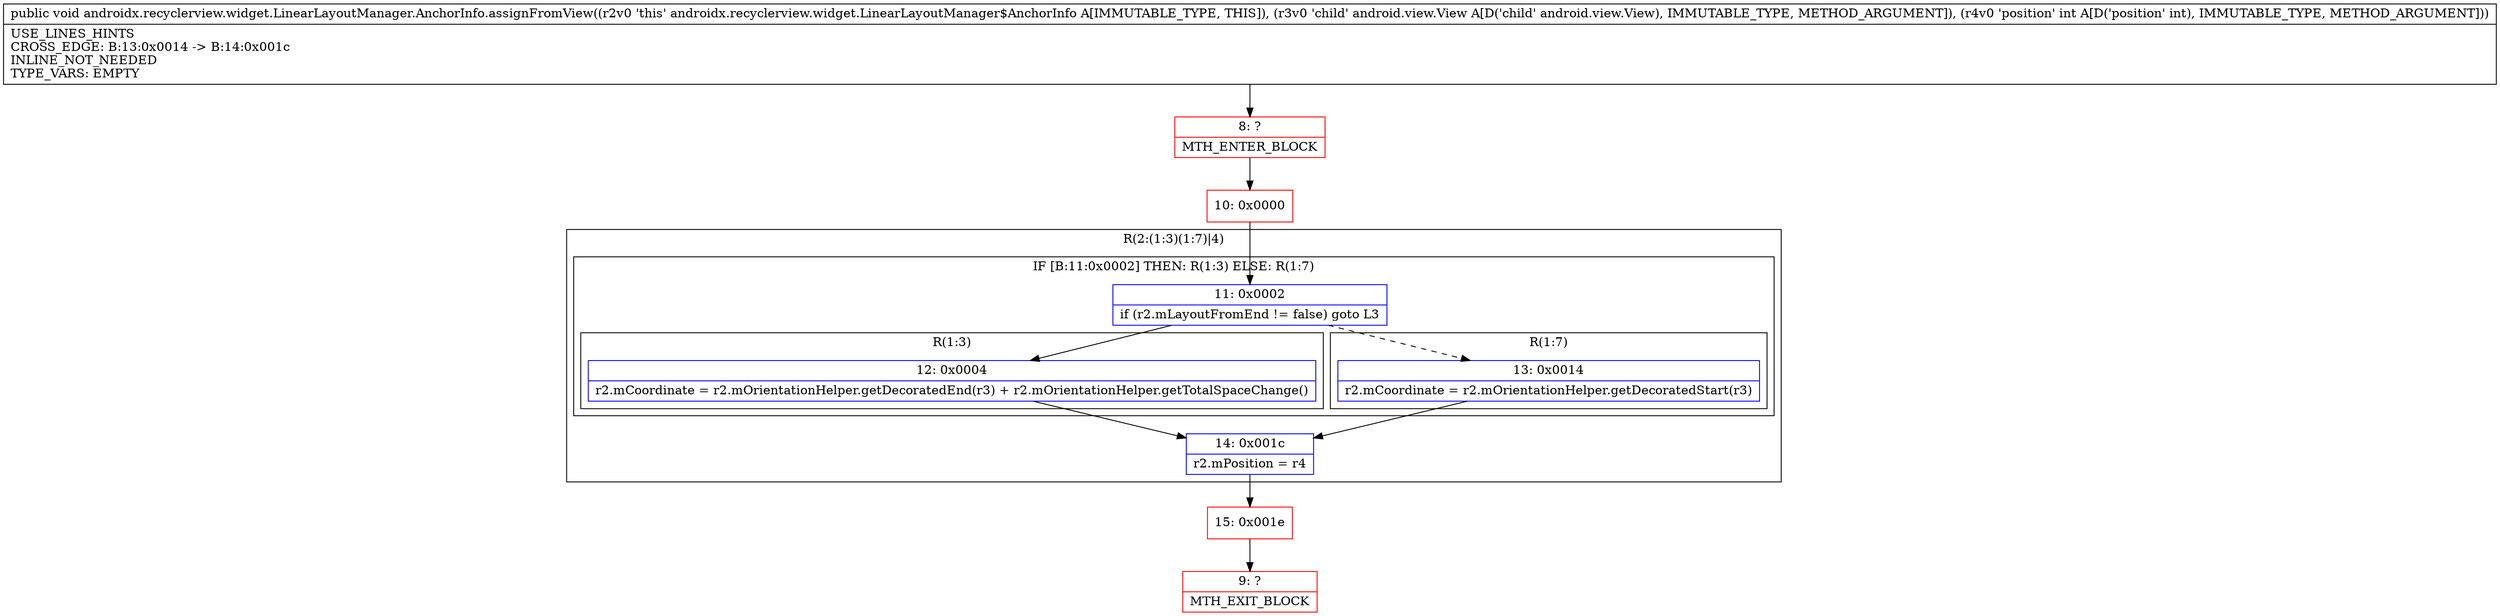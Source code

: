 digraph "CFG forandroidx.recyclerview.widget.LinearLayoutManager.AnchorInfo.assignFromView(Landroid\/view\/View;I)V" {
subgraph cluster_Region_1075341996 {
label = "R(2:(1:3)(1:7)|4)";
node [shape=record,color=blue];
subgraph cluster_IfRegion_1144746613 {
label = "IF [B:11:0x0002] THEN: R(1:3) ELSE: R(1:7)";
node [shape=record,color=blue];
Node_11 [shape=record,label="{11\:\ 0x0002|if (r2.mLayoutFromEnd != false) goto L3\l}"];
subgraph cluster_Region_486831480 {
label = "R(1:3)";
node [shape=record,color=blue];
Node_12 [shape=record,label="{12\:\ 0x0004|r2.mCoordinate = r2.mOrientationHelper.getDecoratedEnd(r3) + r2.mOrientationHelper.getTotalSpaceChange()\l}"];
}
subgraph cluster_Region_510406270 {
label = "R(1:7)";
node [shape=record,color=blue];
Node_13 [shape=record,label="{13\:\ 0x0014|r2.mCoordinate = r2.mOrientationHelper.getDecoratedStart(r3)\l}"];
}
}
Node_14 [shape=record,label="{14\:\ 0x001c|r2.mPosition = r4\l}"];
}
Node_8 [shape=record,color=red,label="{8\:\ ?|MTH_ENTER_BLOCK\l}"];
Node_10 [shape=record,color=red,label="{10\:\ 0x0000}"];
Node_15 [shape=record,color=red,label="{15\:\ 0x001e}"];
Node_9 [shape=record,color=red,label="{9\:\ ?|MTH_EXIT_BLOCK\l}"];
MethodNode[shape=record,label="{public void androidx.recyclerview.widget.LinearLayoutManager.AnchorInfo.assignFromView((r2v0 'this' androidx.recyclerview.widget.LinearLayoutManager$AnchorInfo A[IMMUTABLE_TYPE, THIS]), (r3v0 'child' android.view.View A[D('child' android.view.View), IMMUTABLE_TYPE, METHOD_ARGUMENT]), (r4v0 'position' int A[D('position' int), IMMUTABLE_TYPE, METHOD_ARGUMENT]))  | USE_LINES_HINTS\lCROSS_EDGE: B:13:0x0014 \-\> B:14:0x001c\lINLINE_NOT_NEEDED\lTYPE_VARS: EMPTY\l}"];
MethodNode -> Node_8;Node_11 -> Node_12;
Node_11 -> Node_13[style=dashed];
Node_12 -> Node_14;
Node_13 -> Node_14;
Node_14 -> Node_15;
Node_8 -> Node_10;
Node_10 -> Node_11;
Node_15 -> Node_9;
}

